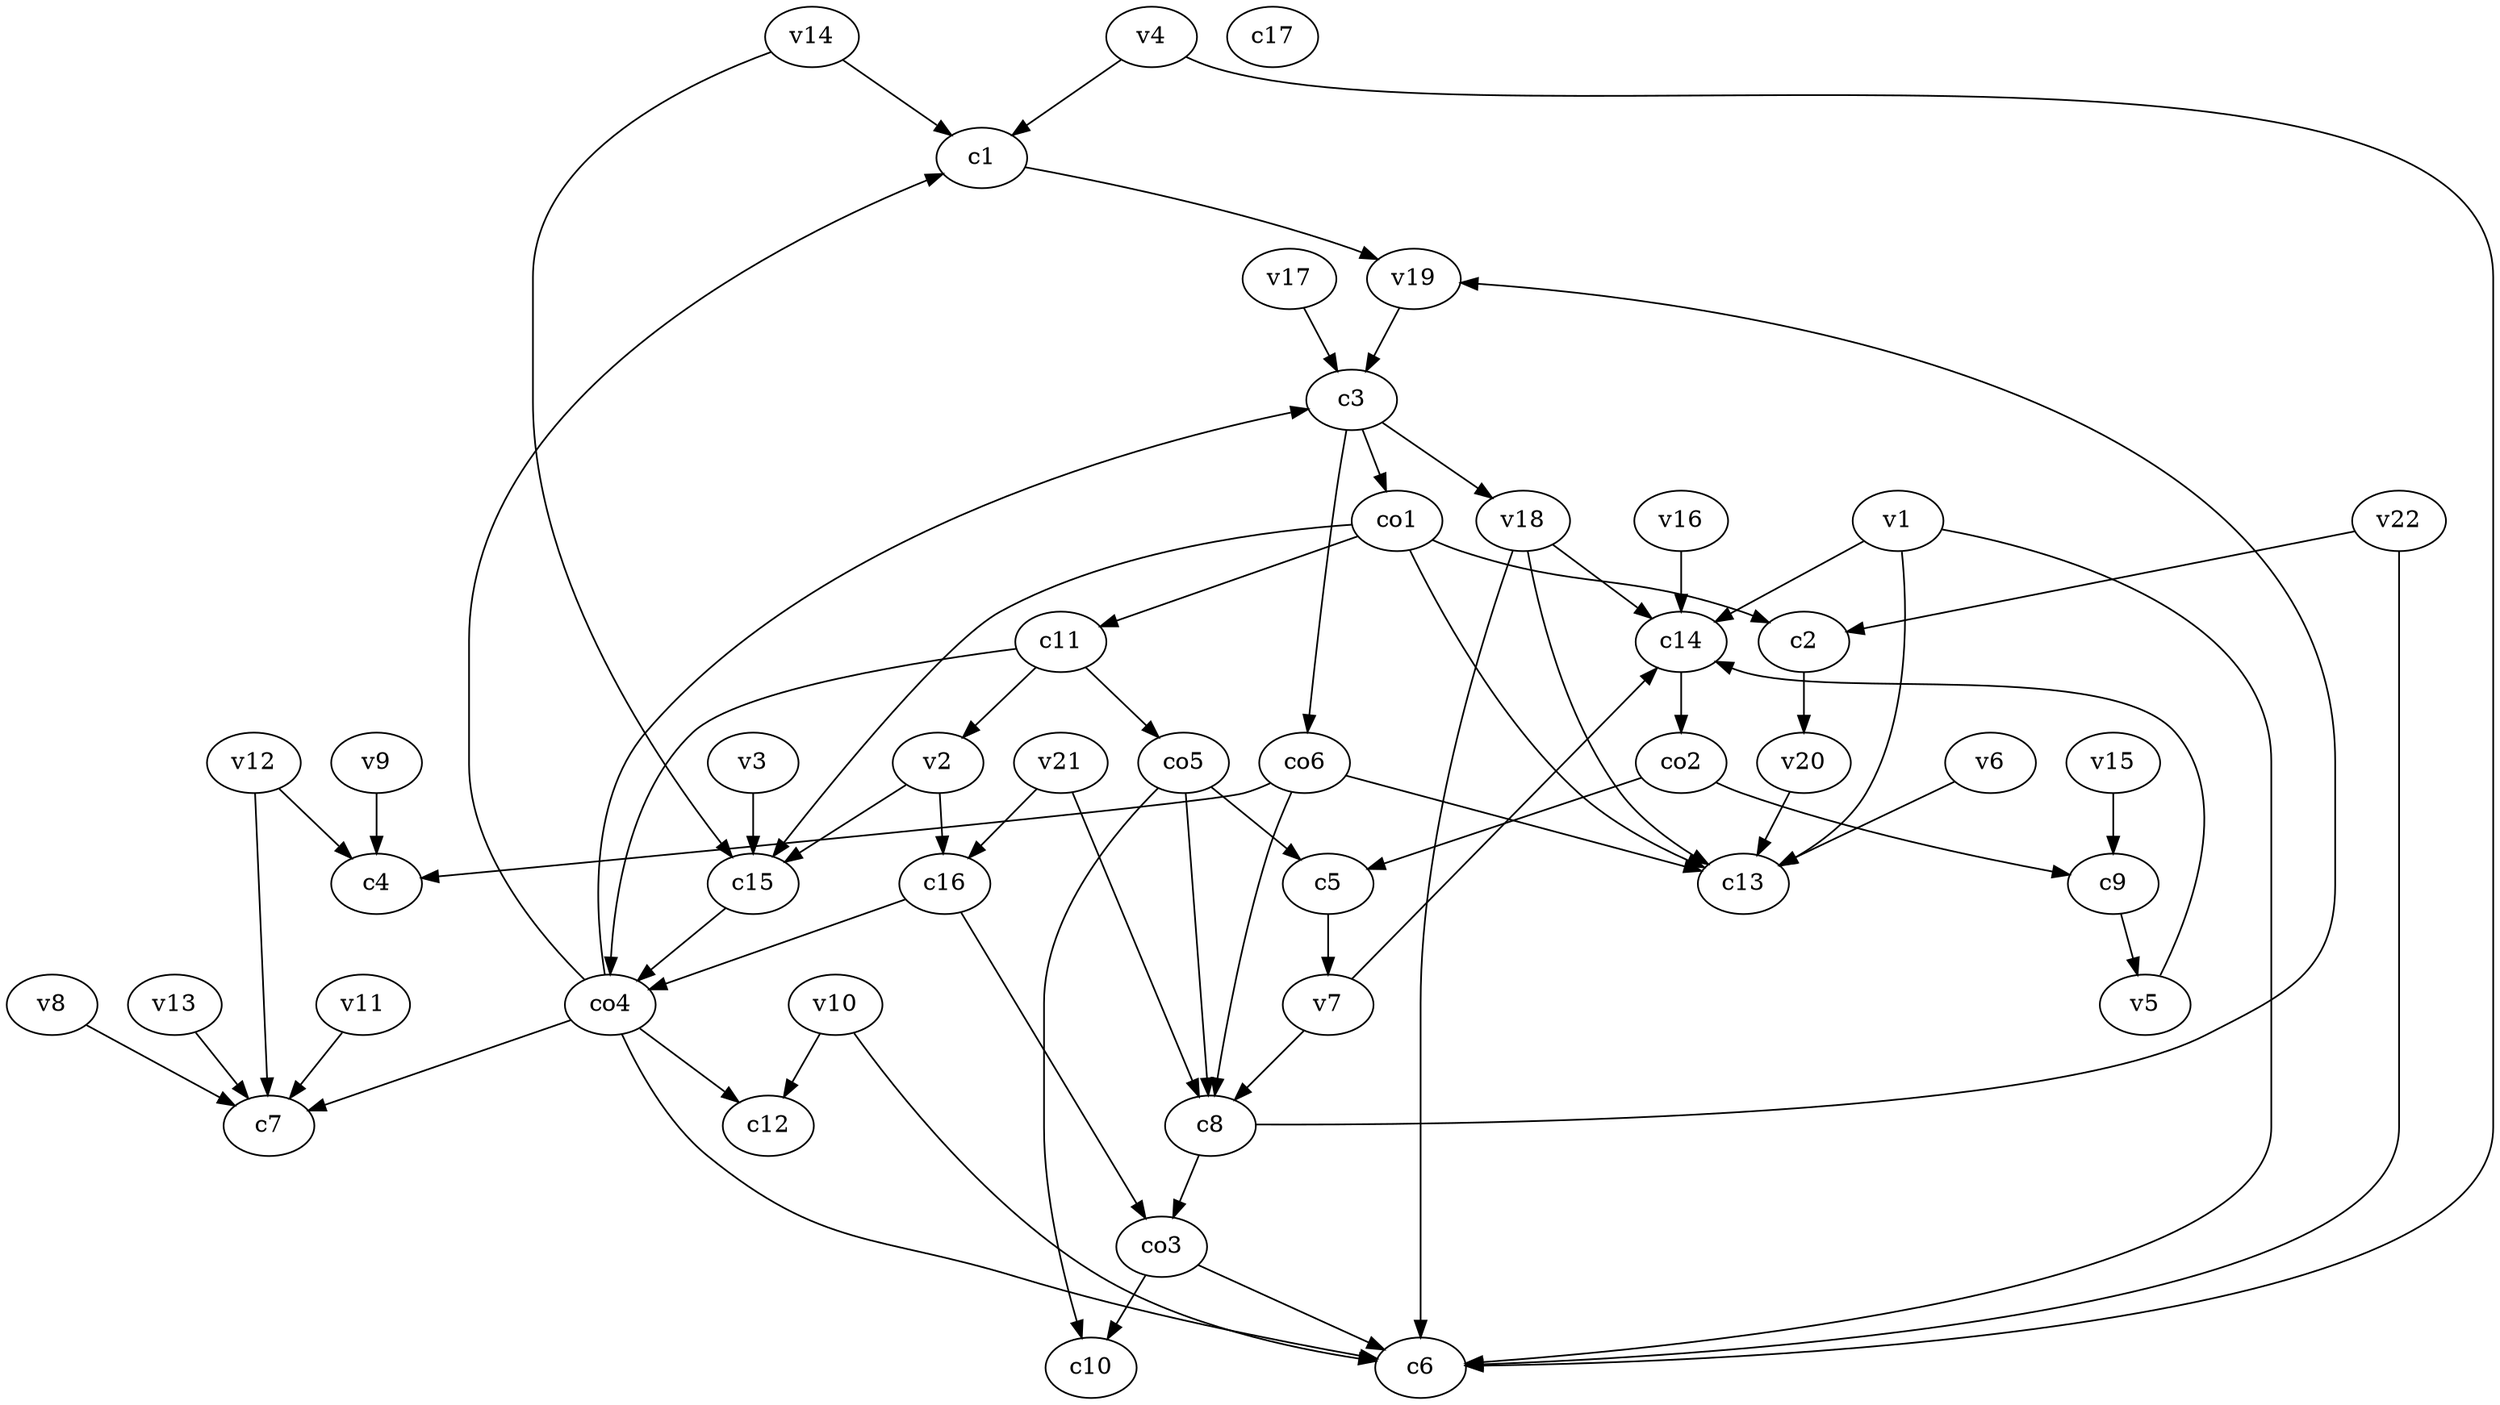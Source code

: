 strict digraph  {
c1;
c2;
c3;
c4;
c5;
c6;
c7;
c8;
c9;
c10;
c11;
c12;
c13;
c14;
c15;
c16;
c17;
v1;
v2;
v3;
v4;
v5;
v6;
v7;
v8;
v9;
v10;
v11;
v12;
v13;
v14;
v15;
v16;
v17;
v18;
v19;
v20;
v21;
v22;
co1;
co2;
co3;
co4;
co5;
co6;
c1 -> v19  [weight=1];
c2 -> v20  [weight=1];
c3 -> v18  [weight=1];
c3 -> co1  [weight=1];
c3 -> co6  [weight=1];
c5 -> v7  [weight=1];
c8 -> co3  [weight=1];
c8 -> v19  [weight=1];
c9 -> v5  [weight=1];
c11 -> v2  [weight=1];
c11 -> co5  [weight=1];
c11 -> co4  [weight=1];
c14 -> co2  [weight=1];
c15 -> co4  [weight=1];
c16 -> co3  [weight=1];
c16 -> co4  [weight=1];
v1 -> c6  [weight=1];
v1 -> c14  [weight=1];
v1 -> c13  [weight=1];
v2 -> c15  [weight=1];
v2 -> c16  [weight=1];
v3 -> c15  [weight=1];
v4 -> c6  [weight=1];
v4 -> c1  [weight=1];
v5 -> c14  [weight=1];
v6 -> c13  [weight=1];
v7 -> c8  [weight=1];
v7 -> c14  [weight=1];
v8 -> c7  [weight=1];
v9 -> c4  [weight=1];
v10 -> c6  [weight=1];
v10 -> c12  [weight=1];
v11 -> c7  [weight=1];
v12 -> c7  [weight=1];
v12 -> c4  [weight=1];
v13 -> c7  [weight=1];
v14 -> c15  [weight=1];
v14 -> c1  [weight=1];
v15 -> c9  [weight=1];
v16 -> c14  [weight=1];
v17 -> c3  [weight=1];
v18 -> c14  [weight=1];
v18 -> c6  [weight=1];
v18 -> c13  [weight=1];
v19 -> c3  [weight=1];
v20 -> c13  [weight=1];
v21 -> c16  [weight=1];
v21 -> c8  [weight=1];
v22 -> c6  [weight=1];
v22 -> c2  [weight=1];
co1 -> c15  [weight=1];
co1 -> c11  [weight=1];
co1 -> c2  [weight=1];
co1 -> c13  [weight=1];
co2 -> c9  [weight=1];
co2 -> c5  [weight=1];
co3 -> c6  [weight=1];
co3 -> c10  [weight=1];
co4 -> c3  [weight=1];
co4 -> c1  [weight=1];
co4 -> c12  [weight=1];
co4 -> c7  [weight=1];
co4 -> c6  [weight=1];
co5 -> c10  [weight=1];
co5 -> c8  [weight=1];
co5 -> c5  [weight=1];
co6 -> c8  [weight=1];
co6 -> c13  [weight=1];
co6 -> c4  [weight=1];
}
